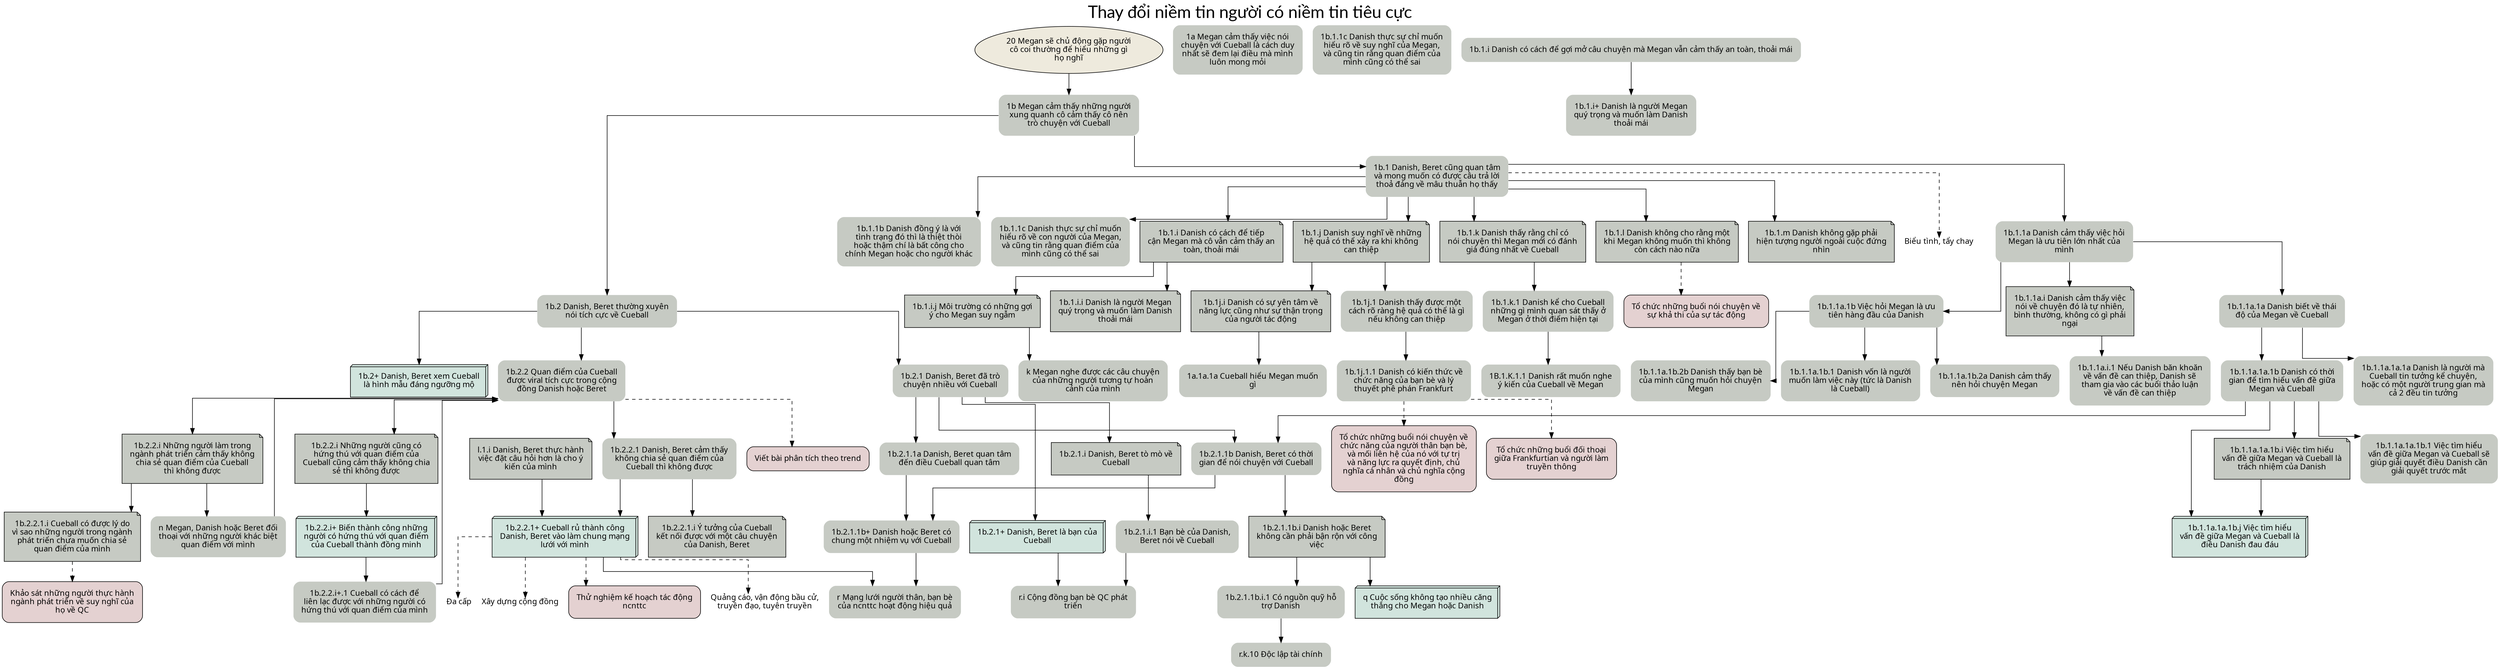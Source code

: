 digraph branch_1b{
splines=ortho;
			overlap=false
		style=rounded
		// ranksep="0.4";
		label="Thay đổi niềm tin người có niềm tin tiêu cực";
		sep=10
		fontsize = 30
		labelloc="t";
		fontname="Lato";
//NODES
//====================


node [ shape=plaintext style="filled, rounded" fontname="SVN-Avo" margin=0.2 fillcolor="#c6cac3" ] //Reset style

//All masterGraph nodes

node [ shape=plaintext style="filled, rounded" fontname="SVN-Avo" margin=0.2 fillcolor="#c6cac3" ]

node [ shape=plaintext style="filled, rounded" fontname="SVN-Avo" margin=0.2 fillcolor="#c6cac3" ] //Reset style

//All branch_20 nodes

node [ shape=oval margin=0.1 fillcolor="#EEEADD" style="filled, rounded" ]
"20 Megan sẽ chủ động gặp người cô coi thường để hiểu những gì họ nghĩ" [ label = "20 Megan sẽ chủ động gặp người\ncô coi thường để hiểu những gì\nhọ nghĩ" ] 

node [ shape=plaintext style="filled, rounded" fontname="SVN-Avo" margin=0.2 fillcolor="#c6cac3" ] //Reset style

//All Mục tiêu nodes
"r.i Cộng đồng bạn bè QC phát triển" [ label = "r.i Cộng đồng bạn bè QC phát\ntriển" ] 
"r.k.10 Độc lập tài chính" [ label = "r.k.10 Độc lập tài chính" ] 
"n Megan, Danish hoặc Beret đối thoại với những người khác biệt quan điểm với mình" [ label = "n Megan, Danish hoặc Beret đối\nthoại với những người khác biệt\nquan điểm với mình" ] 
"n Megan, Danish hoặc Beret đối thoại với những người khác biệt quan điểm với mình" [ label = "n Megan, Danish hoặc Beret đối\nthoại với những người khác biệt\nquan điểm với mình" ] 
"n Megan, Danish hoặc Beret đối thoại với những người khác biệt quan điểm với mình" [ label = "n Megan, Danish hoặc Beret đối\nthoại với những người khác biệt\nquan điểm với mình" ] 
"20 Megan sẽ chủ động gặp người cô coi thường để hiểu những gì họ nghĩ" [ label = "20 Megan sẽ chủ động gặp người\ncô coi thường để hiểu những gì\nhọ nghĩ" ] 
"1a Megan cảm thấy việc nói chuyện với Cueball là cách duy nhất sẽ đem lại điều mà mình luôn mong mỏi" [ label = "1a Megan cảm thấy việc nói\nchuyện với Cueball là cách duy\nnhất sẽ đem lại điều mà mình\nluôn mong mỏi" ] 
"1b Megan cảm thấy những người xung quanh cô cảm thấy cô nên trò chuyện với Cueball" [ label = "1b Megan cảm thấy những người\nxung quanh cô cảm thấy cô nên\ntrò chuyện với Cueball" ] 
"1b.2.2.i+.1 Cueball có cách để liên lạc được với những người có hứng thú với quan điểm của mình" [ label = "1b.2.2.i+.1 Cueball có cách để\nliên lạc được với những người có\nhứng thú với quan điểm của mình" ] 
"1b.2.2.1 Danish, Beret cảm thấy không chia sẻ quan điểm của Cueball thì không được" [ label = "1b.2.2.1 Danish, Beret cảm thấy\nkhông chia sẻ quan điểm của\nCueball thì không được" ] 
"1b.2.1.i.1 Bạn bè của Danish, Beret nói về Cueball" [ label = "1b.2.1.i.1 Bạn bè của Danish,\nBeret nói về Cueball" ] 
"1b.2.1.1b.i.1 Có nguồn quỹ hỗ trợ Danish" [ label = "1b.2.1.1b.i.1 Có nguồn quỹ hỗ\ntrợ Danish" ] 
"r Mạng lưới người thân, bạn bè của ncnttc hoạt động hiệu quả" [ label = "r Mạng lưới người thân, bạn bè\ncủa ncnttc hoạt động hiệu quả" ] 
"1b.2.1.1b+ Danish hoặc Beret có chung một nhiệm vụ với Cueball" [ label = "1b.2.1.1b+ Danish hoặc Beret có\nchung một nhiệm vụ với Cueball" ] 
"1b.2.1.1a Danish, Beret quan tâm đến điều Cueball quan tâm" [ label = "1b.2.1.1a Danish, Beret quan tâm\nđến điều Cueball quan tâm" ] 
"1b.2.1.1b Danish, Beret có thời gian để nói chuyện với Cueball" [ label = "1b.2.1.1b Danish, Beret có thời\ngian để nói chuyện với Cueball" ] 
"1b.2.1 Danish, Beret đã trò chuyện nhiều với Cueball" [ label = "1b.2.1 Danish, Beret đã trò\nchuyện nhiều với Cueball" ] 
"1b.2.2 Quan điểm của Cueball được viral tích cực trong cộng đồng Danish hoặc Beret" [ label = "1b.2.2 Quan điểm của Cueball\nđược viral tích cực trong cộng\nđồng Danish hoặc Beret" ] 
"1a.1a.1a Cueball hiểu Megan muốn gì" [ label = "1a.1a.1a Cueball hiểu Megan muốn\ngì" ] 
"1b.1j.1.1 Danish có kiến thức về chức năng của bạn bè và lý thuyết phê phán Frankfurt" [ label = "1b.1j.1.1 Danish có kiến thức về\nchức năng của bạn bè và lý\nthuyết phê phán Frankfurt" ] 
"1B.1.K.1.1 Danish rất muốn nghe ý kiến của Cueball về Megan" [ label = "1B.1.K.1.1 Danish rất muốn nghe\ný kiến của Cueball về Megan" ] 
"1b.1.k.1 Danish kể cho Cueball những gì mình quan sát thấy ở Megan ở thời điểm hiện tại" [ label = "1b.1.k.1 Danish kể cho Cueball\nnhững gì mình quan sát thấy ở\nMegan ở thời điểm hiện tại" ] 
"1b.1j.1 Danish thấy được một cách rõ ràng hệ quả có thể là gì nếu không can thiệp" [ label = "1b.1j.1 Danish thấy được một\ncách rõ ràng hệ quả có thể là gì\nnếu không can thiệp" ] 
"k Megan nghe được các câu chuyện của những người tương tự hoàn cảnh của mình" [ label = "k Megan nghe được các câu chuyện\ncủa những người tương tự hoàn\ncảnh của mình" ] 
"1b.1.1a.i.1 Nếu Danish băn khoăn về vấn đề can thiệp, Danish sẽ tham gia vào các buổi thảo luận về vấn đề can thiệp" [ label = "1b.1.1a.i.1 Nếu Danish băn khoăn\nvề vấn đề can thiệp, Danish sẽ\ntham gia vào các buổi thảo luận\nvề vấn đề can thiệp" ] 
"1b.1.1a.1b.1 Danish vốn là người muốn làm việc này (tức là Danish là Cueball)" [ label = "1b.1.1a.1b.1 Danish vốn là người\nmuốn làm việc này (tức là Danish\nlà Cueball)" ] 
"1b.1.1a.1b.2a Danish cảm thấy nên hỏi chuyện Megan" [ label = "1b.1.1a.1b.2a Danish cảm thấy\nnên hỏi chuyện Megan" ] 
"1b.1.1a.1b.2b Danish thấy bạn bè của mình cũng muốn hỏi chuyện Megan" [ label = "1b.1.1a.1b.2b Danish thấy bạn bè\ncủa mình cũng muốn hỏi chuyện\nMegan" ] 
"1b.1.1a.1a.1b.1 Việc tìm hiểu vấn đề giữa Megan và Cueball sẽ giúp giải quyết điều Danish cần giải quyết trước mắt" [ label = "1b.1.1a.1a.1b.1 Việc tìm hiểu\nvấn đề giữa Megan và Cueball sẽ\ngiúp giải quyết điều Danish cần\ngiải quyết trước mắt" ] 
"1b.1.1a.1a.1a Danish là người mà Cueball tin tưởng kể chuyện, hoặc có một người trung gian mà cả 2 đều tin tưởng" [ label = "1b.1.1a.1a.1a Danish là người mà\nCueball tin tưởng kể chuyện,\nhoặc có một người trung gian mà\ncả 2 đều tin tưởng" ] 
"1b.1.1a.1a.1b Danish có thời gian để tìm hiểu vấn đề giữa Megan và Cueball" [ label = "1b.1.1a.1a.1b Danish có thời\ngian để tìm hiểu vấn đề giữa\nMegan và Cueball" ] 
"1b.1.1a.1a Danish biết về thái độ của Megan về Cueball" [ label = "1b.1.1a.1a Danish biết về thái\nđộ của Megan về Cueball" ] 
"1b.1.1a.1b Việc hỏi Megan là ưu tiên hàng đầu của Danish" [ label = "1b.1.1a.1b Việc hỏi Megan là ưu\ntiên hàng đầu của Danish" ] 
"1b.1 Danish, Beret cũng quan tâm và mong muốn có được câu trả lời thoả đáng về mâu thuẫn họ thấy" [ label = "1b.1 Danish, Beret cũng quan tâm\nvà mong muốn có được câu trả lời\nthoả đáng về mâu thuẫn họ thấy" ] 
"1b.2 Danish, Beret thường xuyên nói tích cực về Cueball" [ label = "1b.2 Danish, Beret thường xuyên\nnói tích cực về Cueball" ] 
"1b.1.1a Danish cảm thấy việc hỏi Megan là ưu tiên lớn nhất của mình" [ label = "1b.1.1a Danish cảm thấy việc hỏi\nMegan là ưu tiên lớn nhất của\nmình" ] 
"1b.1.1b Danish đồng ý là với tình trạng đó thì là thiệt thòi hoặc thậm chí là bất công cho chính Megan hoặc cho người khác" [ label = "1b.1.1b Danish đồng ý là với\ntình trạng đó thì là thiệt thòi\nhoặc thậm chí là bất công cho\nchính Megan hoặc cho người khác" ] 
"1b.1.1c Danish thực sự chỉ muốn hiểu rõ về con người của Megan, và cũng tin rằng quan điểm của mình cũng có thể sai" [ label = "1b.1.1c Danish thực sự chỉ muốn\nhiểu rõ về con người của Megan,\nvà cũng tin rằng quan điểm của\nmình cũng có thể sai" ] 
"1a.1a.1a Cueball hiểu Megan muốn gì" [ label = "1a.1a.1a Cueball hiểu Megan muốn\ngì" ] 

node [ shape=plaintext style="filled, rounded" fontname="SVN-Avo" margin=0.2 fillcolor="#c6cac3" ] //Reset style

//All Ý tưởng tốt hơn nodes

node [ shape=box3d style="filled, rounded" fillcolor="#D1E4DD" ]
"1b.2.2.1+ Cueball rủ thành công Danish, Beret vào làm chung mạng lưới với mình" [ label = "1b.2.2.1+ Cueball rủ thành công\nDanish, Beret vào làm chung mạng\nlưới với mình" ] 
"1b.2.2.i+ Biến thành công những người có hứng thú với quan điểm của Cueball thành đồng minh" [ label = "1b.2.2.i+ Biến thành công những\nngười có hứng thú với quan điểm\ncủa Cueball thành đồng minh" ] 
"1b.2.2.1+ Cueball rủ thành công Danish, Beret vào làm chung mạng lưới với mình" [ label = "1b.2.2.1+ Cueball rủ thành công\nDanish, Beret vào làm chung mạng\nlưới với mình" ] 
"q Cuộc sống không tạo nhiều căng thẳng cho Megan hoặc Danish" [ label = "q Cuộc sống không tạo nhiều căng\nthẳng cho Megan hoặc Danish" ] 
"1b.2.1.1b+ Danish hoặc Beret có chung một nhiệm vụ với Cueball" [ label = "1b.2.1.1b+ Danish hoặc Beret có\nchung một nhiệm vụ với Cueball" ] 
"1b.2.1+ Danish, Beret là bạn của Cueball" [ label = "1b.2.1+ Danish, Beret là bạn của\nCueball" ] 
"1b.2+ Danish, Beret xem Cueball là hình mẫu đáng ngưỡng mộ" [ label = "1b.2+ Danish, Beret xem Cueball\nlà hình mẫu đáng ngưỡng mộ" ] 
"1b.1.1a.1a.1b.j Việc tìm hiểu vấn đề giữa Megan và Cueball là điều Danish đau đáu" [ label = "1b.1.1a.1a.1b.j Việc tìm hiểu\nvấn đề giữa Megan và Cueball là\nđiều Danish đau đáu" ] 
"1b.2.1.1b Danish, Beret có thời gian để nói chuyện với Cueball" [ label = "1b.2.1.1b Danish, Beret có thời\ngian để nói chuyện với Cueball" ] 

node [ shape=plaintext style="filled, rounded" fontname="SVN-Avo" margin=0.2 fillcolor="#c6cac3" ] //Reset style

//All Yếu tố hỗ trợ nodes

node [ shape=note style=filled ]
"r.i Cộng đồng bạn bè QC phát triển" [ label = "r.i Cộng đồng bạn bè QC phát\ntriển" ] 
"q Cuộc sống không tạo nhiều căng thẳng cho Megan hoặc Danish" [ label = "q Cuộc sống không tạo nhiều căng\nthẳng cho Megan hoặc Danish" ] 
"1b.2.2 Quan điểm của Cueball được viral tích cực trong cộng đồng Danish hoặc Beret" [ label = "1b.2.2 Quan điểm của Cueball\nđược viral tích cực trong cộng\nđồng Danish hoặc Beret" ] 
"l.1.i Danish, Beret thực hành việc đặt câu hỏi hơn là cho ý kiến của mình" [ label = "l.1.i Danish, Beret thực hành\nviệc đặt câu hỏi hơn là cho ý\nkiến của mình" ] 
"q Cuộc sống không tạo nhiều căng thẳng cho Megan hoặc Danish" [ label = "q Cuộc sống không tạo nhiều căng\nthẳng cho Megan hoặc Danish" ] 
"k Megan nghe được các câu chuyện của những người tương tự hoàn cảnh của mình" [ label = "k Megan nghe được các câu chuyện\ncủa những người tương tự hoàn\ncảnh của mình" ] 
"n Megan, Danish hoặc Beret đối thoại với những người khác biệt quan điểm với mình" [ label = "n Megan, Danish hoặc Beret đối\nthoại với những người khác biệt\nquan điểm với mình" ] 
"q Cuộc sống không tạo nhiều căng thẳng cho Megan hoặc Danish" [ label = "q Cuộc sống không tạo nhiều căng\nthẳng cho Megan hoặc Danish" ] 
"r Mạng lưới người thân, bạn bè của ncnttc hoạt động hiệu quả" [ label = "r Mạng lưới người thân, bạn bè\ncủa ncnttc hoạt động hiệu quả" ] 
"1b.2.2 Quan điểm của Cueball được viral tích cực trong cộng đồng Danish hoặc Beret" [ label = "1b.2.2 Quan điểm của Cueball\nđược viral tích cực trong cộng\nđồng Danish hoặc Beret" ] 
"1b.2.2.1.i Cueball có được lý do vì sao những người trong ngành phát triển chưa muốn chia sẻ quan điểm của mình" [ label = "1b.2.2.1.i Cueball có được lý do\nvì sao những người trong ngành\nphát triển chưa muốn chia sẻ\nquan điểm của mình" ] 
"n Megan, Danish hoặc Beret đối thoại với những người khác biệt quan điểm với mình" [ label = "n Megan, Danish hoặc Beret đối\nthoại với những người khác biệt\nquan điểm với mình" ] 
"r Mạng lưới người thân, bạn bè của ncnttc hoạt động hiệu quả" [ label = "r Mạng lưới người thân, bạn bè\ncủa ncnttc hoạt động hiệu quả" ] 
"1b.2.2.1.i Ý tưởng của Cueball kết nối được với một câu chuyện của Danish, Beret" [ label = "1b.2.2.1.i Ý tưởng của Cueball\nkết nối được với một câu chuyện\ncủa Danish, Beret" ] 
"1b.2.2.i Những người làm trong ngành phát triển cảm thấy không chia sẻ quan điểm của Cueball thì không được" [ label = "1b.2.2.i Những người làm trong\nngành phát triển cảm thấy không\nchia sẻ quan điểm của Cueball\nthì không được" ] 
"1b.2.2.i Những người cũng có hứng thú với quan điểm của Cueball cũng cảm thấy không chia sẻ thì không được" [ label = "1b.2.2.i Những người cũng có\nhứng thú với quan điểm của\nCueball cũng cảm thấy không chia\nsẻ thì không được" ] 
"r.i Cộng đồng bạn bè QC phát triển" [ label = "r.i Cộng đồng bạn bè QC phát\ntriển" ] 
"r.k.10 Độc lập tài chính" [ label = "r.k.10 Độc lập tài chính" ] 
"1b.2.1.1b.i Danish hoặc Beret không cần phải bận rộn với công việc" [ label = "1b.2.1.1b.i Danish hoặc Beret\nkhông cần phải bận rộn với công\nviệc" ] 
"r.i Cộng đồng bạn bè QC phát triển" [ label = "r.i Cộng đồng bạn bè QC phát\ntriển" ] 
"1b.2.1.i Danish, Beret tò mò về Cueball" [ label = "1b.2.1.i Danish, Beret tò mò về\nCueball" ] 
"1b.1j.i Danish có sự yên tâm về năng lực cũng như sự thận trọng của người tác động" [ label = "1b.1j.i Danish có sự yên tâm về\nnăng lực cũng như sự thận trọng\ncủa người tác động" ] 
"1b.1.i.i Danish là người Megan quý trọng và muốn làm Danish thoải mái" [ label = "1b.1.i.i Danish là người Megan\nquý trọng và muốn làm Danish\nthoải mái" ] 
"1b.1.i.j Môi trường có những gợi ý cho Megan suy ngẫm" [ label = "1b.1.i.j Môi trường có những gợi\ný cho Megan suy ngẫm" ] 
"1b.1.1a.1a.1b.i Việc tìm hiểu vấn đề giữa Megan và Cueball là trách nhiệm của Danish" [ label = "1b.1.1a.1a.1b.i Việc tìm hiểu\nvấn đề giữa Megan và Cueball là\ntrách nhiệm của Danish" ] 
"1b.1.1a.1a.1b.j Việc tìm hiểu vấn đề giữa Megan và Cueball là điều Danish đau đáu" [ label = "1b.1.1a.1a.1b.j Việc tìm hiểu\nvấn đề giữa Megan và Cueball là\nđiều Danish đau đáu" ] 
"1b.1.1a.i Danish cảm thấy việc nói về chuyện đó là tự nhiên, bình thường, không có gì phải ngại" [ label = "1b.1.1a.i Danish cảm thấy việc\nnói về chuyện đó là tự nhiên,\nbình thường, không có gì phải\nngại" ] 
"1b.1.i Danish có cách để tiếp cận Megan mà cô vẫn cảm thấy an toàn, thoải mái" [ label = "1b.1.i Danish có cách để tiếp\ncận Megan mà cô vẫn cảm thấy an\ntoàn, thoải mái" ] 
"1b.1.j Danish suy nghĩ về những hệ quả có thể xảy ra khi không can thiệp" [ label = "1b.1.j Danish suy nghĩ về những\nhệ quả có thể xảy ra khi không\ncan thiệp" ] 
"1b.1.k Danish thấy rằng chỉ có nói chuyện thì Megan mới có đánh giá đúng nhất về Cueball" [ label = "1b.1.k Danish thấy rằng chỉ có\nnói chuyện thì Megan mới có đánh\ngiá đúng nhất về Cueball" ] 
"1b.1.l Danish không cho rằng một khi Megan không muốn thì không còn cách nào nữa" [ label = "1b.1.l Danish không cho rằng một\nkhi Megan không muốn thì không\ncòn cách nào nữa" ] 
"1b.1.m Danish không gặp phải hiện tượng người ngoài cuộc đứng nhìn" [ label = "1b.1.m Danish không gặp phải\nhiện tượng người ngoài cuộc đứng\nnhìn" ] 

node [ shape=plaintext style="filled, rounded" fontname="SVN-Avo" margin=0.2 fillcolor="#c6cac3" ] //Reset style

//All Tham khảo nodes

node [ shape=plain fillcolor=white ]
"Quảng cáo, vận động bầu cử, truyền đạo, tuyên truyền" [ label = "Quảng cáo, vận động bầu cử,\ntruyền đạo, tuyên truyền" ] 
"Đa cấp" [ label = "Đa cấp" ] 
"Xây dựng cộng đồng" [ label = "Xây dựng cộng đồng" ] 
"Biểu tình, tẩy chay" [ label = "Biểu tình, tẩy chay" ] 

node [ shape=plaintext style="filled, rounded" fontname="SVN-Avo" margin=0.2 fillcolor="#c6cac3" ] //Reset style

//All Hoạt động nodes

node [ fillcolor="#E4D1D1" shape=polygon ]
"Khảo sát những người thực hành ngành phát triển về suy nghĩ của họ về QC" [ label = "Khảo sát những người thực hành\nngành phát triển về suy nghĩ của\nhọ về QC" ] 
"Tổ chức những buổi nói chuyện về chức năng của người thân bạn bè, và mối liên hệ của nó với tự trị và năng lực ra quyết định, chủ nghĩa cá nhân và chủ nghĩa cộng đồng" [ label = "Tổ chức những buổi nói chuyện về\nchức năng của người thân bạn bè,\nvà mối liên hệ của nó với tự trị\nvà năng lực ra quyết định, chủ\nnghĩa cá nhân và chủ nghĩa cộng\nđồng" ] 
"Thử nghiệm kế hoạch tác động ncnttc" [ label = "Thử nghiệm kế hoạch tác động\nncnttc" ] 
"Khảo sát những người thực hành ngành phát triển về suy nghĩ của họ về QC" [ label = "Khảo sát những người thực hành\nngành phát triển về suy nghĩ của\nhọ về QC" ] 
"Tổ chức những buổi nói chuyện về chức năng của người thân bạn bè, và mối liên hệ của nó với tự trị và năng lực ra quyết định, chủ nghĩa cá nhân và chủ nghĩa cộng đồng" [ label = "Tổ chức những buổi nói chuyện về\nchức năng của người thân bạn bè,\nvà mối liên hệ của nó với tự trị\nvà năng lực ra quyết định, chủ\nnghĩa cá nhân và chủ nghĩa cộng\nđồng" ] 
"Tổ chức những buổi đối thoại giữa Frankfurtian và người làm truyền thông" [ label = "Tổ chức những buổi đối thoại\ngiữa Frankfurtian và người làm\ntruyền thông" ] 
"Tổ chức những buổi nói chuyện về chức năng của người thân bạn bè, và mối liên hệ của nó với tự trị và năng lực ra quyết định, chủ nghĩa cá nhân và chủ nghĩa cộng đồng" [ label = "Tổ chức những buổi nói chuyện về\nchức năng của người thân bạn bè,\nvà mối liên hệ của nó với tự trị\nvà năng lực ra quyết định, chủ\nnghĩa cá nhân và chủ nghĩa cộng\nđồng" ] 
"Khảo sát những người thực hành ngành phát triển về suy nghĩ của họ về QC" [ label = "Khảo sát những người thực hành\nngành phát triển về suy nghĩ của\nhọ về QC" ] 
"Thử nghiệm kế hoạch tác động ncnttc" [ label = "Thử nghiệm kế hoạch tác động\nncnttc" ] 
"Viết bài phân tích theo trend" [ label = "Viết bài phân tích theo trend" ] 
"Tổ chức những buổi đối thoại giữa Frankfurtian và người làm truyền thông" [ label = "Tổ chức những buổi đối thoại\ngiữa Frankfurtian và người làm\ntruyền thông" ] 
"Tổ chức những buổi nói chuyện về chức năng của người thân bạn bè, và mối liên hệ của nó với tự trị và năng lực ra quyết định, chủ nghĩa cá nhân và chủ nghĩa cộng đồng" [ label = "Tổ chức những buổi nói chuyện về\nchức năng của người thân bạn bè,\nvà mối liên hệ của nó với tự trị\nvà năng lực ra quyết định, chủ\nnghĩa cá nhân và chủ nghĩa cộng\nđồng" ] 
"Tổ chức những buổi nói chuyện về sự khả thi của sự tác động" [ label = "Tổ chức những buổi nói chuyện về\nsự khả thi của sự tác động" ] 

node [ shape=plaintext style="filled, rounded" fontname="SVN-Avo" margin=0.2 fillcolor="#c6cac3" ] //Reset style

//All branch_1a nodes
"1a Megan cảm thấy việc nói chuyện với Cueball là cách duy nhất sẽ đem lại điều mà mình luôn mong mỏi" [ label = "1a Megan cảm thấy việc nói\nchuyện với Cueball là cách duy\nnhất sẽ đem lại điều mà mình\nluôn mong mỏi" ] 
"1a.1a.1a Cueball hiểu Megan muốn gì" [ label = "1a.1a.1a Cueball hiểu Megan muốn\ngì" ] 
"1a.1a.1a Cueball hiểu Megan muốn gì" [ label = "1a.1a.1a Cueball hiểu Megan muốn\ngì" ] 

node [ shape=plaintext style="filled, rounded" fontname="SVN-Avo" margin=0.2 fillcolor="#c6cac3" ] //Reset style

//All branch_1b nodes
"1b.2.2 Quan điểm của Cueball được viral tích cực trong cộng đồng Danish hoặc Beret" [ label = "1b.2.2 Quan điểm của Cueball\nđược viral tích cực trong cộng\nđồng Danish hoặc Beret" ] 
"1b.2.2.1+ Cueball rủ thành công Danish, Beret vào làm chung mạng lưới với mình" [ label = "1b.2.2.1+ Cueball rủ thành công\nDanish, Beret vào làm chung mạng\nlưới với mình" ] 
"1b Megan cảm thấy những người xung quanh cô cảm thấy cô nên trò chuyện với Cueball" [ label = "1b Megan cảm thấy những người\nxung quanh cô cảm thấy cô nên\ntrò chuyện với Cueball" ] 
"1b.2.2 Quan điểm của Cueball được viral tích cực trong cộng đồng Danish hoặc Beret" [ label = "1b.2.2 Quan điểm của Cueball\nđược viral tích cực trong cộng\nđồng Danish hoặc Beret" ] 
"1b.2.2.i+.1 Cueball có cách để liên lạc được với những người có hứng thú với quan điểm của mình" [ label = "1b.2.2.i+.1 Cueball có cách để\nliên lạc được với những người có\nhứng thú với quan điểm của mình" ] 
"1b.2.2.1.i Cueball có được lý do vì sao những người trong ngành phát triển chưa muốn chia sẻ quan điểm của mình" [ label = "1b.2.2.1.i Cueball có được lý do\nvì sao những người trong ngành\nphát triển chưa muốn chia sẻ\nquan điểm của mình" ] 
"1b.2.2.i+ Biến thành công những người có hứng thú với quan điểm của Cueball thành đồng minh" [ label = "1b.2.2.i+ Biến thành công những\nngười có hứng thú với quan điểm\ncủa Cueball thành đồng minh" ] 
"1b.2.2.1.i Ý tưởng của Cueball kết nối được với một câu chuyện của Danish, Beret" [ label = "1b.2.2.1.i Ý tưởng của Cueball\nkết nối được với một câu chuyện\ncủa Danish, Beret" ] 
"1b.2.2.1+ Cueball rủ thành công Danish, Beret vào làm chung mạng lưới với mình" [ label = "1b.2.2.1+ Cueball rủ thành công\nDanish, Beret vào làm chung mạng\nlưới với mình" ] 
"1b.2.2.1 Danish, Beret cảm thấy không chia sẻ quan điểm của Cueball thì không được" [ label = "1b.2.2.1 Danish, Beret cảm thấy\nkhông chia sẻ quan điểm của\nCueball thì không được" ] 
"1b.2.2.i Những người làm trong ngành phát triển cảm thấy không chia sẻ quan điểm của Cueball thì không được" [ label = "1b.2.2.i Những người làm trong\nngành phát triển cảm thấy không\nchia sẻ quan điểm của Cueball\nthì không được" ] 
"1b.2.2.i Những người cũng có hứng thú với quan điểm của Cueball cũng cảm thấy không chia sẻ thì không được" [ label = "1b.2.2.i Những người cũng có\nhứng thú với quan điểm của\nCueball cũng cảm thấy không chia\nsẻ thì không được" ] 
"1b.2.1.i.1 Bạn bè của Danish, Beret nói về Cueball" [ label = "1b.2.1.i.1 Bạn bè của Danish,\nBeret nói về Cueball" ] 
"1b.2.1.1b.i.1 Có nguồn quỹ hỗ trợ Danish" [ label = "1b.2.1.1b.i.1 Có nguồn quỹ hỗ\ntrợ Danish" ] 
"1b.2.1.1b.i Danish hoặc Beret không cần phải bận rộn với công việc" [ label = "1b.2.1.1b.i Danish hoặc Beret\nkhông cần phải bận rộn với công\nviệc" ] 
"1b.2.1.1a Danish, Beret quan tâm đến điều Cueball quan tâm" [ label = "1b.2.1.1a Danish, Beret quan tâm\nđến điều Cueball quan tâm" ] 
"1b.2.1.1b+ Danish hoặc Beret có chung một nhiệm vụ với Cueball" [ label = "1b.2.1.1b+ Danish hoặc Beret có\nchung một nhiệm vụ với Cueball" ] 
"1b.2.1.1b+ Danish hoặc Beret có chung một nhiệm vụ với Cueball" [ label = "1b.2.1.1b+ Danish hoặc Beret có\nchung một nhiệm vụ với Cueball" ] 
"1b.2.1.1b Danish, Beret có thời gian để nói chuyện với Cueball" [ label = "1b.2.1.1b Danish, Beret có thời\ngian để nói chuyện với Cueball" ] 
"1b.2.1.1a Danish, Beret quan tâm đến điều Cueball quan tâm" [ label = "1b.2.1.1a Danish, Beret quan tâm\nđến điều Cueball quan tâm" ] 
"1b.2.1.1b Danish, Beret có thời gian để nói chuyện với Cueball" [ label = "1b.2.1.1b Danish, Beret có thời\ngian để nói chuyện với Cueball" ] 
"1b.2.1.i Danish, Beret tò mò về Cueball" [ label = "1b.2.1.i Danish, Beret tò mò về\nCueball" ] 
"1b.2.1+ Danish, Beret là bạn của Cueball" [ label = "1b.2.1+ Danish, Beret là bạn của\nCueball" ] 
"1b.2.1 Danish, Beret đã trò chuyện nhiều với Cueball" [ label = "1b.2.1 Danish, Beret đã trò\nchuyện nhiều với Cueball" ] 
"1b.2.2 Quan điểm của Cueball được viral tích cực trong cộng đồng Danish hoặc Beret" [ label = "1b.2.2 Quan điểm của Cueball\nđược viral tích cực trong cộng\nđồng Danish hoặc Beret" ] 
"1b.2+ Danish, Beret xem Cueball là hình mẫu đáng ngưỡng mộ" [ label = "1b.2+ Danish, Beret xem Cueball\nlà hình mẫu đáng ngưỡng mộ" ] 
"1b.1j.1.1 Danish có kiến thức về chức năng của bạn bè và lý thuyết phê phán Frankfurt" [ label = "1b.1j.1.1 Danish có kiến thức về\nchức năng của bạn bè và lý\nthuyết phê phán Frankfurt" ] 
"1b.1.k.1 Danish kể cho Cueball những gì mình quan sát thấy ở Megan ở thời điểm hiện tại" [ label = "1b.1.k.1 Danish kể cho Cueball\nnhững gì mình quan sát thấy ở\nMegan ở thời điểm hiện tại" ] 
"1b.1j.1 Danish thấy được một cách rõ ràng hệ quả có thể là gì nếu không can thiệp" [ label = "1b.1j.1 Danish thấy được một\ncách rõ ràng hệ quả có thể là gì\nnếu không can thiệp" ] 
"1b.1j.i Danish có sự yên tâm về năng lực cũng như sự thận trọng của người tác động" [ label = "1b.1j.i Danish có sự yên tâm về\nnăng lực cũng như sự thận trọng\ncủa người tác động" ] 
"1b.1.i.i Danish là người Megan quý trọng và muốn làm Danish thoải mái" [ label = "1b.1.i.i Danish là người Megan\nquý trọng và muốn làm Danish\nthoải mái" ] 
"1b.1.i.j Môi trường có những gợi ý cho Megan suy ngẫm" [ label = "1b.1.i.j Môi trường có những gợi\ný cho Megan suy ngẫm" ] 
"1b.1.1c Danish thực sự chỉ muốn hiểu rõ về suy nghĩ của Megan, và cũng tin rằng quan điểm của mình cũng có thể sai" [ label = "1b.1.1c Danish thực sự chỉ muốn\nhiểu rõ về suy nghĩ của Megan,\nvà cũng tin rằng quan điểm của\nmình cũng có thể sai" ] 
"1b.1.1c Danish thực sự chỉ muốn hiểu rõ về suy nghĩ của Megan, và cũng tin rằng quan điểm của mình cũng có thể sai" [ label = "1b.1.1c Danish thực sự chỉ muốn\nhiểu rõ về suy nghĩ của Megan,\nvà cũng tin rằng quan điểm của\nmình cũng có thể sai" ] 
"1b.1.i+ Danish là người Megan quý trọng và muốn làm Danish thoải mái" [ label = "1b.1.i+ Danish là người Megan\nquý trọng và muốn làm Danish\nthoải mái" ] 
"1b.1.1a.i.1 Nếu Danish băn khoăn về vấn đề can thiệp, Danish sẽ tham gia vào các buổi thảo luận về vấn đề can thiệp" [ label = "1b.1.1a.i.1 Nếu Danish băn khoăn\nvề vấn đề can thiệp, Danish sẽ\ntham gia vào các buổi thảo luận\nvề vấn đề can thiệp" ] 
"1b.1.1a.1b.2b Danish thấy bạn bè của mình cũng muốn hỏi chuyện Megan" [ label = "1b.1.1a.1b.2b Danish thấy bạn bè\ncủa mình cũng muốn hỏi chuyện\nMegan" ] 
"1b.1.1a.1b.1 Danish vốn là người muốn làm việc này (tức là Danish là Cueball)" [ label = "1b.1.1a.1b.1 Danish vốn là người\nmuốn làm việc này (tức là Danish\nlà Cueball)" ] 
"1b.1.1a.1b.2a Danish cảm thấy nên hỏi chuyện Megan" [ label = "1b.1.1a.1b.2a Danish cảm thấy\nnên hỏi chuyện Megan" ] 
"1b.1.1a.1b.2b Danish thấy bạn bè của mình cũng muốn hỏi chuyện Megan" [ label = "1b.1.1a.1b.2b Danish thấy bạn bè\ncủa mình cũng muốn hỏi chuyện\nMegan" ] 
"1b.1.1a.1a.1b.j Việc tìm hiểu vấn đề giữa Megan và Cueball là điều Danish đau đáu" [ label = "1b.1.1a.1a.1b.j Việc tìm hiểu\nvấn đề giữa Megan và Cueball là\nđiều Danish đau đáu" ] 
"1b.1.1a.1a.1b.1 Việc tìm hiểu vấn đề giữa Megan và Cueball sẽ giúp giải quyết điều Danish cần giải quyết trước mắt" [ label = "1b.1.1a.1a.1b.1 Việc tìm hiểu\nvấn đề giữa Megan và Cueball sẽ\ngiúp giải quyết điều Danish cần\ngiải quyết trước mắt" ] 
"1b.1.1a.1a.1b.i Việc tìm hiểu vấn đề giữa Megan và Cueball là trách nhiệm của Danish" [ label = "1b.1.1a.1a.1b.i Việc tìm hiểu\nvấn đề giữa Megan và Cueball là\ntrách nhiệm của Danish" ] 
"1b.1.1a.1a.1b.j Việc tìm hiểu vấn đề giữa Megan và Cueball là điều Danish đau đáu" [ label = "1b.1.1a.1a.1b.j Việc tìm hiểu\nvấn đề giữa Megan và Cueball là\nđiều Danish đau đáu" ] 
"1b.2.1.1b Danish, Beret có thời gian để nói chuyện với Cueball" [ label = "1b.2.1.1b Danish, Beret có thời\ngian để nói chuyện với Cueball" ] 
"1b.1.1a.1a.1b Danish có thời gian để tìm hiểu vấn đề giữa Megan và Cueball" [ label = "1b.1.1a.1a.1b Danish có thời\ngian để tìm hiểu vấn đề giữa\nMegan và Cueball" ] 
"1b.1.1a.1a.1a Danish là người mà Cueball tin tưởng kể chuyện, hoặc có một người trung gian mà cả 2 đều tin tưởng" [ label = "1b.1.1a.1a.1a Danish là người mà\nCueball tin tưởng kể chuyện,\nhoặc có một người trung gian mà\ncả 2 đều tin tưởng" ] 
"1b.1.1a.1a.1b Danish có thời gian để tìm hiểu vấn đề giữa Megan và Cueball" [ label = "1b.1.1a.1a.1b Danish có thời\ngian để tìm hiểu vấn đề giữa\nMegan và Cueball" ] 
"1b.1.1a.1b Việc hỏi Megan là ưu tiên hàng đầu của Danish" [ label = "1b.1.1a.1b Việc hỏi Megan là ưu\ntiên hàng đầu của Danish" ] 
"1b.1.1a.1a Danish biết về thái độ của Megan về Cueball" [ label = "1b.1.1a.1a Danish biết về thái\nđộ của Megan về Cueball" ] 
"1b.1.1a.1b Việc hỏi Megan là ưu tiên hàng đầu của Danish" [ label = "1b.1.1a.1b Việc hỏi Megan là ưu\ntiên hàng đầu của Danish" ] 
"1b.1.1a.i Danish cảm thấy việc nói về chuyện đó là tự nhiên, bình thường, không có gì phải ngại" [ label = "1b.1.1a.i Danish cảm thấy việc\nnói về chuyện đó là tự nhiên,\nbình thường, không có gì phải\nngại" ] 
"1b.1.1b Danish đồng ý là với tình trạng đó thì là thiệt thòi hoặc thậm chí là bất công cho chính Megan hoặc cho người khác" [ label = "1b.1.1b Danish đồng ý là với\ntình trạng đó thì là thiệt thòi\nhoặc thậm chí là bất công cho\nchính Megan hoặc cho người khác" ] 
"1b.1.1c Danish thực sự chỉ muốn hiểu rõ về con người của Megan, và cũng tin rằng quan điểm của mình cũng có thể sai" [ label = "1b.1.1c Danish thực sự chỉ muốn\nhiểu rõ về con người của Megan,\nvà cũng tin rằng quan điểm của\nmình cũng có thể sai" ] 
"1b.1 Danish, Beret cũng quan tâm và mong muốn có được câu trả lời thoả đáng về mâu thuẫn họ thấy" [ label = "1b.1 Danish, Beret cũng quan tâm\nvà mong muốn có được câu trả lời\nthoả đáng về mâu thuẫn họ thấy" ] 
"1b.2 Danish, Beret thường xuyên nói tích cực về Cueball" [ label = "1b.2 Danish, Beret thường xuyên\nnói tích cực về Cueball" ] 
"1b.1.1a Danish cảm thấy việc hỏi Megan là ưu tiên lớn nhất của mình" [ label = "1b.1.1a Danish cảm thấy việc hỏi\nMegan là ưu tiên lớn nhất của\nmình" ] 
"1b.1.1b Danish đồng ý là với tình trạng đó thì là thiệt thòi hoặc thậm chí là bất công cho chính Megan hoặc cho người khác" [ label = "1b.1.1b Danish đồng ý là với\ntình trạng đó thì là thiệt thòi\nhoặc thậm chí là bất công cho\nchính Megan hoặc cho người khác" ] 
"1b.1.1c Danish thực sự chỉ muốn hiểu rõ về con người của Megan, và cũng tin rằng quan điểm của mình cũng có thể sai" [ label = "1b.1.1c Danish thực sự chỉ muốn\nhiểu rõ về con người của Megan,\nvà cũng tin rằng quan điểm của\nmình cũng có thể sai" ] 
"1b.1.i Danish có cách để tiếp cận Megan mà cô vẫn cảm thấy an toàn, thoải mái" [ label = "1b.1.i Danish có cách để tiếp\ncận Megan mà cô vẫn cảm thấy an\ntoàn, thoải mái" ] 
"1b.1.j Danish suy nghĩ về những hệ quả có thể xảy ra khi không can thiệp" [ label = "1b.1.j Danish suy nghĩ về những\nhệ quả có thể xảy ra khi không\ncan thiệp" ] 
"1b.1.k Danish thấy rằng chỉ có nói chuyện thì Megan mới có đánh giá đúng nhất về Cueball" [ label = "1b.1.k Danish thấy rằng chỉ có\nnói chuyện thì Megan mới có đánh\ngiá đúng nhất về Cueball" ] 
"1b.1.l Danish không cho rằng một khi Megan không muốn thì không còn cách nào nữa" [ label = "1b.1.l Danish không cho rằng một\nkhi Megan không muốn thì không\ncòn cách nào nữa" ] 
"1b.1.m Danish không gặp phải hiện tượng người ngoài cuộc đứng nhìn" [ label = "1b.1.m Danish không gặp phải\nhiện tượng người ngoài cuộc đứng\nnhìn" ] 
"1b Megan cảm thấy những người xung quanh cô cảm thấy cô nên trò chuyện với Cueball" [ label = "1b Megan cảm thấy những người\nxung quanh cô cảm thấy cô nên\ntrò chuyện với Cueball" ] 

node [ shape=plaintext style="filled, rounded" fontname="SVN-Avo" margin=0.2 fillcolor="#c6cac3" ] //Reset style

//All branch_i nodes

node [ shape=plaintext style="filled, rounded" fontname="SVN-Avo" margin=0.2 fillcolor="#c6cac3" ] //Reset style

//All branch_j nodes

node [ shape=plaintext style="filled, rounded" fontname="SVN-Avo" margin=0.2 fillcolor="#c6cac3" ] //Reset style

//All branch_k nodes
"k Megan nghe được các câu chuyện của những người tương tự hoàn cảnh của mình" [ label = "k Megan nghe được các câu chuyện\ncủa những người tương tự hoàn\ncảnh của mình" ] 
"k Megan nghe được các câu chuyện của những người tương tự hoàn cảnh của mình" [ label = "k Megan nghe được các câu chuyện\ncủa những người tương tự hoàn\ncảnh của mình" ] 

node [ shape=plaintext style="filled, rounded" fontname="SVN-Avo" margin=0.2 fillcolor="#c6cac3" ] //Reset style

//All branch_l nodes
"l.1.i Danish, Beret thực hành việc đặt câu hỏi hơn là cho ý kiến của mình" [ label = "l.1.i Danish, Beret thực hành\nviệc đặt câu hỏi hơn là cho ý\nkiến của mình" ] 

node [ shape=plaintext style="filled, rounded" fontname="SVN-Avo" margin=0.2 fillcolor="#c6cac3" ] //Reset style

//All branch_m nodes

node [ shape=plaintext style="filled, rounded" fontname="SVN-Avo" margin=0.2 fillcolor="#c6cac3" ] //Reset style

//All branch_n nodes
"n Megan, Danish hoặc Beret đối thoại với những người khác biệt quan điểm với mình" [ label = "n Megan, Danish hoặc Beret đối\nthoại với những người khác biệt\nquan điểm với mình" ] 
"n Megan, Danish hoặc Beret đối thoại với những người khác biệt quan điểm với mình" [ label = "n Megan, Danish hoặc Beret đối\nthoại với những người khác biệt\nquan điểm với mình" ] 
"n Megan, Danish hoặc Beret đối thoại với những người khác biệt quan điểm với mình" [ label = "n Megan, Danish hoặc Beret đối\nthoại với những người khác biệt\nquan điểm với mình" ] 
"n Megan, Danish hoặc Beret đối thoại với những người khác biệt quan điểm với mình" [ label = "n Megan, Danish hoặc Beret đối\nthoại với những người khác biệt\nquan điểm với mình" ] 
"n Megan, Danish hoặc Beret đối thoại với những người khác biệt quan điểm với mình" [ label = "n Megan, Danish hoặc Beret đối\nthoại với những người khác biệt\nquan điểm với mình" ] 

node [ shape=plaintext style="filled, rounded" fontname="SVN-Avo" margin=0.2 fillcolor="#c6cac3" ] //Reset style

//All branch_o nodes

node [ shape=plaintext style="filled, rounded" fontname="SVN-Avo" margin=0.2 fillcolor="#c6cac3" ] //Reset style

//All branch_p nodes

node [ shape=plaintext style="filled, rounded" fontname="SVN-Avo" margin=0.2 fillcolor="#c6cac3" ] //Reset style

//All branch_q nodes
"q Cuộc sống không tạo nhiều căng thẳng cho Megan hoặc Danish" [ label = "q Cuộc sống không tạo nhiều căng\nthẳng cho Megan hoặc Danish" ] 
"q Cuộc sống không tạo nhiều căng thẳng cho Megan hoặc Danish" [ label = "q Cuộc sống không tạo nhiều căng\nthẳng cho Megan hoặc Danish" ] 
"q Cuộc sống không tạo nhiều căng thẳng cho Megan hoặc Danish" [ label = "q Cuộc sống không tạo nhiều căng\nthẳng cho Megan hoặc Danish" ] 
"q Cuộc sống không tạo nhiều căng thẳng cho Megan hoặc Danish" [ label = "q Cuộc sống không tạo nhiều căng\nthẳng cho Megan hoặc Danish" ] 

node [ shape=plaintext style="filled, rounded" fontname="SVN-Avo" margin=0.2 fillcolor="#c6cac3" ] //Reset style

//All branch_r nodes
"r.i Cộng đồng bạn bè QC phát triển" [ label = "r.i Cộng đồng bạn bè QC phát\ntriển" ] 
"r.k.10 Độc lập tài chính" [ label = "r.k.10 Độc lập tài chính" ] 
"r.i Cộng đồng bạn bè QC phát triển" [ label = "r.i Cộng đồng bạn bè QC phát\ntriển" ] 
"r Mạng lưới người thân, bạn bè của ncnttc hoạt động hiệu quả" [ label = "r Mạng lưới người thân, bạn bè\ncủa ncnttc hoạt động hiệu quả" ] 
"r Mạng lưới người thân, bạn bè của ncnttc hoạt động hiệu quả" [ label = "r Mạng lưới người thân, bạn bè\ncủa ncnttc hoạt động hiệu quả" ] 
"r.i Cộng đồng bạn bè QC phát triển" [ label = "r.i Cộng đồng bạn bè QC phát\ntriển" ] 
"r.k.10 Độc lập tài chính" [ label = "r.k.10 Độc lập tài chính" ] 
"r Mạng lưới người thân, bạn bè của ncnttc hoạt động hiệu quả" [ label = "r Mạng lưới người thân, bạn bè\ncủa ncnttc hoạt động hiệu quả" ] 
"r.i Cộng đồng bạn bè QC phát triển" [ label = "r.i Cộng đồng bạn bè QC phát\ntriển" ] 


//EDGES
//====================

edge [ penwidth=1 ] //Reset style

//All masterGraph edges

edge [ penwidth=1 ]

edge [ penwidth=1 ] //Reset style

//All Mục tiêu edges
"20 Megan sẽ chủ động gặp người cô coi thường để hiểu những gì họ nghĩ" -> "1b Megan cảm thấy những người xung quanh cô cảm thấy cô nên trò chuyện với Cueball"
"1b.2.2.i+ Biến thành công những người có hứng thú với quan điểm của Cueball thành đồng minh" -> "1b.2.2.i+.1 Cueball có cách để liên lạc được với những người có hứng thú với quan điểm của mình"
"1b.2.2 Quan điểm của Cueball được viral tích cực trong cộng đồng Danish hoặc Beret" -> "1b.2.2.1 Danish, Beret cảm thấy không chia sẻ quan điểm của Cueball thì không được"
"1b.2.1.i Danish, Beret tò mò về Cueball" -> "1b.2.1.i.1 Bạn bè của Danish, Beret nói về Cueball"
"1b.2.1.1b.i Danish hoặc Beret không cần phải bận rộn với công việc" -> "1b.2.1.1b.i.1 Có nguồn quỹ hỗ trợ Danish"
"1b.2.1.1b+ Danish hoặc Beret có chung một nhiệm vụ với Cueball" -> "r Mạng lưới người thân, bạn bè của ncnttc hoạt động hiệu quả"
"1b.2.1.1a Danish, Beret quan tâm đến điều Cueball quan tâm" -> "1b.2.1.1b+ Danish hoặc Beret có chung một nhiệm vụ với Cueball"
"1b.2.1 Danish, Beret đã trò chuyện nhiều với Cueball" -> "1b.2.1.1a Danish, Beret quan tâm đến điều Cueball quan tâm"
"1b.2.1 Danish, Beret đã trò chuyện nhiều với Cueball" -> "1b.2.1.1b Danish, Beret có thời gian để nói chuyện với Cueball"
"1b.2 Danish, Beret thường xuyên nói tích cực về Cueball" -> "1b.2.1 Danish, Beret đã trò chuyện nhiều với Cueball"
"1b.2 Danish, Beret thường xuyên nói tích cực về Cueball" -> "1b.2.2 Quan điểm của Cueball được viral tích cực trong cộng đồng Danish hoặc Beret"
"1b.1j.i Danish có sự yên tâm về năng lực cũng như sự thận trọng của người tác động" -> "1a.1a.1a Cueball hiểu Megan muốn gì"
"1b.1j.1 Danish thấy được một cách rõ ràng hệ quả có thể là gì nếu không can thiệp" -> "1b.1j.1.1 Danish có kiến thức về chức năng của bạn bè và lý thuyết phê phán Frankfurt"
"1b.1.k.1 Danish kể cho Cueball những gì mình quan sát thấy ở Megan ở thời điểm hiện tại" -> "1B.1.K.1.1 Danish rất muốn nghe ý kiến của Cueball về Megan"
"1b.1.k Danish thấy rằng chỉ có nói chuyện thì Megan mới có đánh giá đúng nhất về Cueball" -> "1b.1.k.1 Danish kể cho Cueball những gì mình quan sát thấy ở Megan ở thời điểm hiện tại"
"1b.1.j Danish suy nghĩ về những hệ quả có thể xảy ra khi không can thiệp" -> "1b.1j.1 Danish thấy được một cách rõ ràng hệ quả có thể là gì nếu không can thiệp"
"1b.1.i.j Môi trường có những gợi ý cho Megan suy ngẫm" -> "k Megan nghe được các câu chuyện của những người tương tự hoàn cảnh của mình"
"1b.1.1a.i Danish cảm thấy việc nói về chuyện đó là tự nhiên, bình thường, không có gì phải ngại" -> "1b.1.1a.i.1 Nếu Danish băn khoăn về vấn đề can thiệp, Danish sẽ tham gia vào các buổi thảo luận về vấn đề can thiệp"
"1b.1.1a.1b Việc hỏi Megan là ưu tiên hàng đầu của Danish" -> "1b.1.1a.1b.1 Danish vốn là người muốn làm việc này (tức là Danish là Cueball)"
"1b.1.1a.1b Việc hỏi Megan là ưu tiên hàng đầu của Danish" -> "1b.1.1a.1b.2a Danish cảm thấy nên hỏi chuyện Megan"
"1b.1.1a.1b Việc hỏi Megan là ưu tiên hàng đầu của Danish" -> "1b.1.1a.1b.2b Danish thấy bạn bè của mình cũng muốn hỏi chuyện Megan"
"1b.1.1a.1a.1b Danish có thời gian để tìm hiểu vấn đề giữa Megan và Cueball" -> "1b.1.1a.1a.1b.1 Việc tìm hiểu vấn đề giữa Megan và Cueball sẽ giúp giải quyết điều Danish cần giải quyết trước mắt"
"1b.1.1a.1a Danish biết về thái độ của Megan về Cueball" -> "1b.1.1a.1a.1a Danish là người mà Cueball tin tưởng kể chuyện, hoặc có một người trung gian mà cả 2 đều tin tưởng"
"1b.1.1a.1a Danish biết về thái độ của Megan về Cueball" -> "1b.1.1a.1a.1b Danish có thời gian để tìm hiểu vấn đề giữa Megan và Cueball"
"1b.1.1a Danish cảm thấy việc hỏi Megan là ưu tiên lớn nhất của mình" -> "1b.1.1a.1a Danish biết về thái độ của Megan về Cueball"
"1b.1.1a Danish cảm thấy việc hỏi Megan là ưu tiên lớn nhất của mình" -> "1b.1.1a.1b Việc hỏi Megan là ưu tiên hàng đầu của Danish"
"1b Megan cảm thấy những người xung quanh cô cảm thấy cô nên trò chuyện với Cueball" -> "1b.1 Danish, Beret cũng quan tâm và mong muốn có được câu trả lời thoả đáng về mâu thuẫn họ thấy"
"1b Megan cảm thấy những người xung quanh cô cảm thấy cô nên trò chuyện với Cueball" -> "1b.2 Danish, Beret thường xuyên nói tích cực về Cueball"
"1b.1 Danish, Beret cũng quan tâm và mong muốn có được câu trả lời thoả đáng về mâu thuẫn họ thấy" -> "1b.1.1a Danish cảm thấy việc hỏi Megan là ưu tiên lớn nhất của mình"
"1b.1 Danish, Beret cũng quan tâm và mong muốn có được câu trả lời thoả đáng về mâu thuẫn họ thấy" -> "1b.1.1b Danish đồng ý là với tình trạng đó thì là thiệt thòi hoặc thậm chí là bất công cho chính Megan hoặc cho người khác"
"1b.1 Danish, Beret cũng quan tâm và mong muốn có được câu trả lời thoả đáng về mâu thuẫn họ thấy" -> "1b.1.1c Danish thực sự chỉ muốn hiểu rõ về con người của Megan, và cũng tin rằng quan điểm của mình cũng có thể sai"

edge [ penwidth=1 ] //Reset style

//All Đi chung edges

edge [ penwidth=1 ] //Reset style

//All Ý tưởng tốt hơn edges
"l.1.i Danish, Beret thực hành việc đặt câu hỏi hơn là cho ý kiến của mình" -> "1b.2.2.1+ Cueball rủ thành công Danish, Beret vào làm chung mạng lưới với mình"
"1b.2.2.i Những người cũng có hứng thú với quan điểm của Cueball cũng cảm thấy không chia sẻ thì không được" -> "1b.2.2.i+ Biến thành công những người có hứng thú với quan điểm của Cueball thành đồng minh"
"1b.2.2.1 Danish, Beret cảm thấy không chia sẻ quan điểm của Cueball thì không được" -> "1b.2.2.1+ Cueball rủ thành công Danish, Beret vào làm chung mạng lưới với mình"
"1b.2.1.1b.i Danish hoặc Beret không cần phải bận rộn với công việc" -> "q Cuộc sống không tạo nhiều căng thẳng cho Megan hoặc Danish"
"1b.2.1.1b Danish, Beret có thời gian để nói chuyện với Cueball" -> "1b.2.1.1b+ Danish hoặc Beret có chung một nhiệm vụ với Cueball"
"1b.2.1 Danish, Beret đã trò chuyện nhiều với Cueball" -> "1b.2.1+ Danish, Beret là bạn của Cueball"
"1b.2 Danish, Beret thường xuyên nói tích cực về Cueball" -> "1b.2+ Danish, Beret xem Cueball là hình mẫu đáng ngưỡng mộ"
"1b.1.i Danish có cách để gợi mở câu chuyện mà Megan vẫn cảm thấy an toàn, thoải mái" -> "1b.1.i+ Danish là người Megan quý trọng và muốn làm Danish thoải mái"
"1b.1.1a.1a.1b.i Việc tìm hiểu vấn đề giữa Megan và Cueball là trách nhiệm của Danish" -> "1b.1.1a.1a.1b.j Việc tìm hiểu vấn đề giữa Megan và Cueball là điều Danish đau đáu"
"1b.1.1a.1a.1b Danish có thời gian để tìm hiểu vấn đề giữa Megan và Cueball" -> "1b.2.1.1b Danish, Beret có thời gian để nói chuyện với Cueball"

edge [ penwidth=1 ] //Reset style

//All Yếu tố hỗ trợ edges
"n Megan, Danish hoặc Beret đối thoại với những người khác biệt quan điểm với mình" -> "1b.2.2 Quan điểm của Cueball được viral tích cực trong cộng đồng Danish hoặc Beret"
"1b.2.2.i+.1 Cueball có cách để liên lạc được với những người có hứng thú với quan điểm của mình" -> "1b.2.2 Quan điểm của Cueball được viral tích cực trong cộng đồng Danish hoặc Beret"
"1b.2.2.i Những người làm trong ngành phát triển cảm thấy không chia sẻ quan điểm của Cueball thì không được" -> "1b.2.2.1.i Cueball có được lý do vì sao những người trong ngành phát triển chưa muốn chia sẻ quan điểm của mình"
"1b.2.2.i Những người làm trong ngành phát triển cảm thấy không chia sẻ quan điểm của Cueball thì không được" -> "n Megan, Danish hoặc Beret đối thoại với những người khác biệt quan điểm với mình"
"1b.2.2.1+ Cueball rủ thành công Danish, Beret vào làm chung mạng lưới với mình" -> "r Mạng lưới người thân, bạn bè của ncnttc hoạt động hiệu quả"
"1b.2.2.1 Danish, Beret cảm thấy không chia sẻ quan điểm của Cueball thì không được" -> "1b.2.2.1.i Ý tưởng của Cueball kết nối được với một câu chuyện của Danish, Beret"
"1b.2.2 Quan điểm của Cueball được viral tích cực trong cộng đồng Danish hoặc Beret" -> "1b.2.2.i Những người làm trong ngành phát triển cảm thấy không chia sẻ quan điểm của Cueball thì không được"
"1b.2.2 Quan điểm của Cueball được viral tích cực trong cộng đồng Danish hoặc Beret" -> "1b.2.2.i Những người cũng có hứng thú với quan điểm của Cueball cũng cảm thấy không chia sẻ thì không được"
"1b.2.1.i.1 Bạn bè của Danish, Beret nói về Cueball" -> "r.i Cộng đồng bạn bè QC phát triển"
"1b.2.1.1b.i.1 Có nguồn quỹ hỗ trợ Danish" -> "r.k.10 Độc lập tài chính"
"1b.2.1.1b Danish, Beret có thời gian để nói chuyện với Cueball" -> "1b.2.1.1b.i Danish hoặc Beret không cần phải bận rộn với công việc"
"1b.2.1+ Danish, Beret là bạn của Cueball" -> "r.i Cộng đồng bạn bè QC phát triển"
"1b.2.1 Danish, Beret đã trò chuyện nhiều với Cueball" -> "1b.2.1.i Danish, Beret tò mò về Cueball"
"1b.1.j Danish suy nghĩ về những hệ quả có thể xảy ra khi không can thiệp" -> "1b.1j.i Danish có sự yên tâm về năng lực cũng như sự thận trọng của người tác động"
"1b.1.i Danish có cách để tiếp cận Megan mà cô vẫn cảm thấy an toàn, thoải mái" -> "1b.1.i.i Danish là người Megan quý trọng và muốn làm Danish thoải mái"
"1b.1.i Danish có cách để tiếp cận Megan mà cô vẫn cảm thấy an toàn, thoải mái" -> "1b.1.i.j Môi trường có những gợi ý cho Megan suy ngẫm"
"1b.1.1a.1a.1b Danish có thời gian để tìm hiểu vấn đề giữa Megan và Cueball" -> "1b.1.1a.1a.1b.i Việc tìm hiểu vấn đề giữa Megan và Cueball là trách nhiệm của Danish"
"1b.1.1a.1a.1b Danish có thời gian để tìm hiểu vấn đề giữa Megan và Cueball" -> "1b.1.1a.1a.1b.j Việc tìm hiểu vấn đề giữa Megan và Cueball là điều Danish đau đáu"
"1b.1.1a Danish cảm thấy việc hỏi Megan là ưu tiên lớn nhất của mình" -> "1b.1.1a.i Danish cảm thấy việc nói về chuyện đó là tự nhiên, bình thường, không có gì phải ngại"
"1b.1 Danish, Beret cũng quan tâm và mong muốn có được câu trả lời thoả đáng về mâu thuẫn họ thấy" -> "1b.1.i Danish có cách để tiếp cận Megan mà cô vẫn cảm thấy an toàn, thoải mái"
"1b.1 Danish, Beret cũng quan tâm và mong muốn có được câu trả lời thoả đáng về mâu thuẫn họ thấy" -> "1b.1.j Danish suy nghĩ về những hệ quả có thể xảy ra khi không can thiệp"
"1b.1 Danish, Beret cũng quan tâm và mong muốn có được câu trả lời thoả đáng về mâu thuẫn họ thấy" -> "1b.1.k Danish thấy rằng chỉ có nói chuyện thì Megan mới có đánh giá đúng nhất về Cueball"
"1b.1 Danish, Beret cũng quan tâm và mong muốn có được câu trả lời thoả đáng về mâu thuẫn họ thấy" -> "1b.1.l Danish không cho rằng một khi Megan không muốn thì không còn cách nào nữa"
"1b.1 Danish, Beret cũng quan tâm và mong muốn có được câu trả lời thoả đáng về mâu thuẫn họ thấy" -> "1b.1.m Danish không gặp phải hiện tượng người ngoài cuộc đứng nhìn"

edge [ penwidth=1 ] //Reset style

//All Tham khảo edges

edge [ style=dashed ]
"1b.2.2.1+ Cueball rủ thành công Danish, Beret vào làm chung mạng lưới với mình" -> "Quảng cáo, vận động bầu cử, truyền đạo, tuyên truyền"
"1b.2.2.1+ Cueball rủ thành công Danish, Beret vào làm chung mạng lưới với mình" -> "Đa cấp"
"1b.2.2.1+ Cueball rủ thành công Danish, Beret vào làm chung mạng lưới với mình" -> "Xây dựng cộng đồng"
"1b.1 Danish, Beret cũng quan tâm và mong muốn có được câu trả lời thoả đáng về mâu thuẫn họ thấy" -> "Biểu tình, tẩy chay"

edge [ penwidth=1 ] //Reset style

//All Hoạt động edges
"1b.2.2.1.i Cueball có được lý do vì sao những người trong ngành phát triển chưa muốn chia sẻ quan điểm của mình" -> "Khảo sát những người thực hành ngành phát triển về suy nghĩ của họ về QC"
"1b.2.2.1+ Cueball rủ thành công Danish, Beret vào làm chung mạng lưới với mình" -> "Thử nghiệm kế hoạch tác động ncnttc"
"1b.2.2 Quan điểm của Cueball được viral tích cực trong cộng đồng Danish hoặc Beret" -> "Viết bài phân tích theo trend"
"1b.1j.1.1 Danish có kiến thức về chức năng của bạn bè và lý thuyết phê phán Frankfurt" -> "Tổ chức những buổi đối thoại giữa Frankfurtian và người làm truyền thông"
"1b.1j.1.1 Danish có kiến thức về chức năng của bạn bè và lý thuyết phê phán Frankfurt" -> "Tổ chức những buổi nói chuyện về chức năng của người thân bạn bè, và mối liên hệ của nó với tự trị và năng lực ra quyết định, chủ nghĩa cá nhân và chủ nghĩa cộng đồng"
"1b.1.l Danish không cho rằng một khi Megan không muốn thì không còn cách nào nữa" -> "Tổ chức những buổi nói chuyện về sự khả thi của sự tác động"

}
